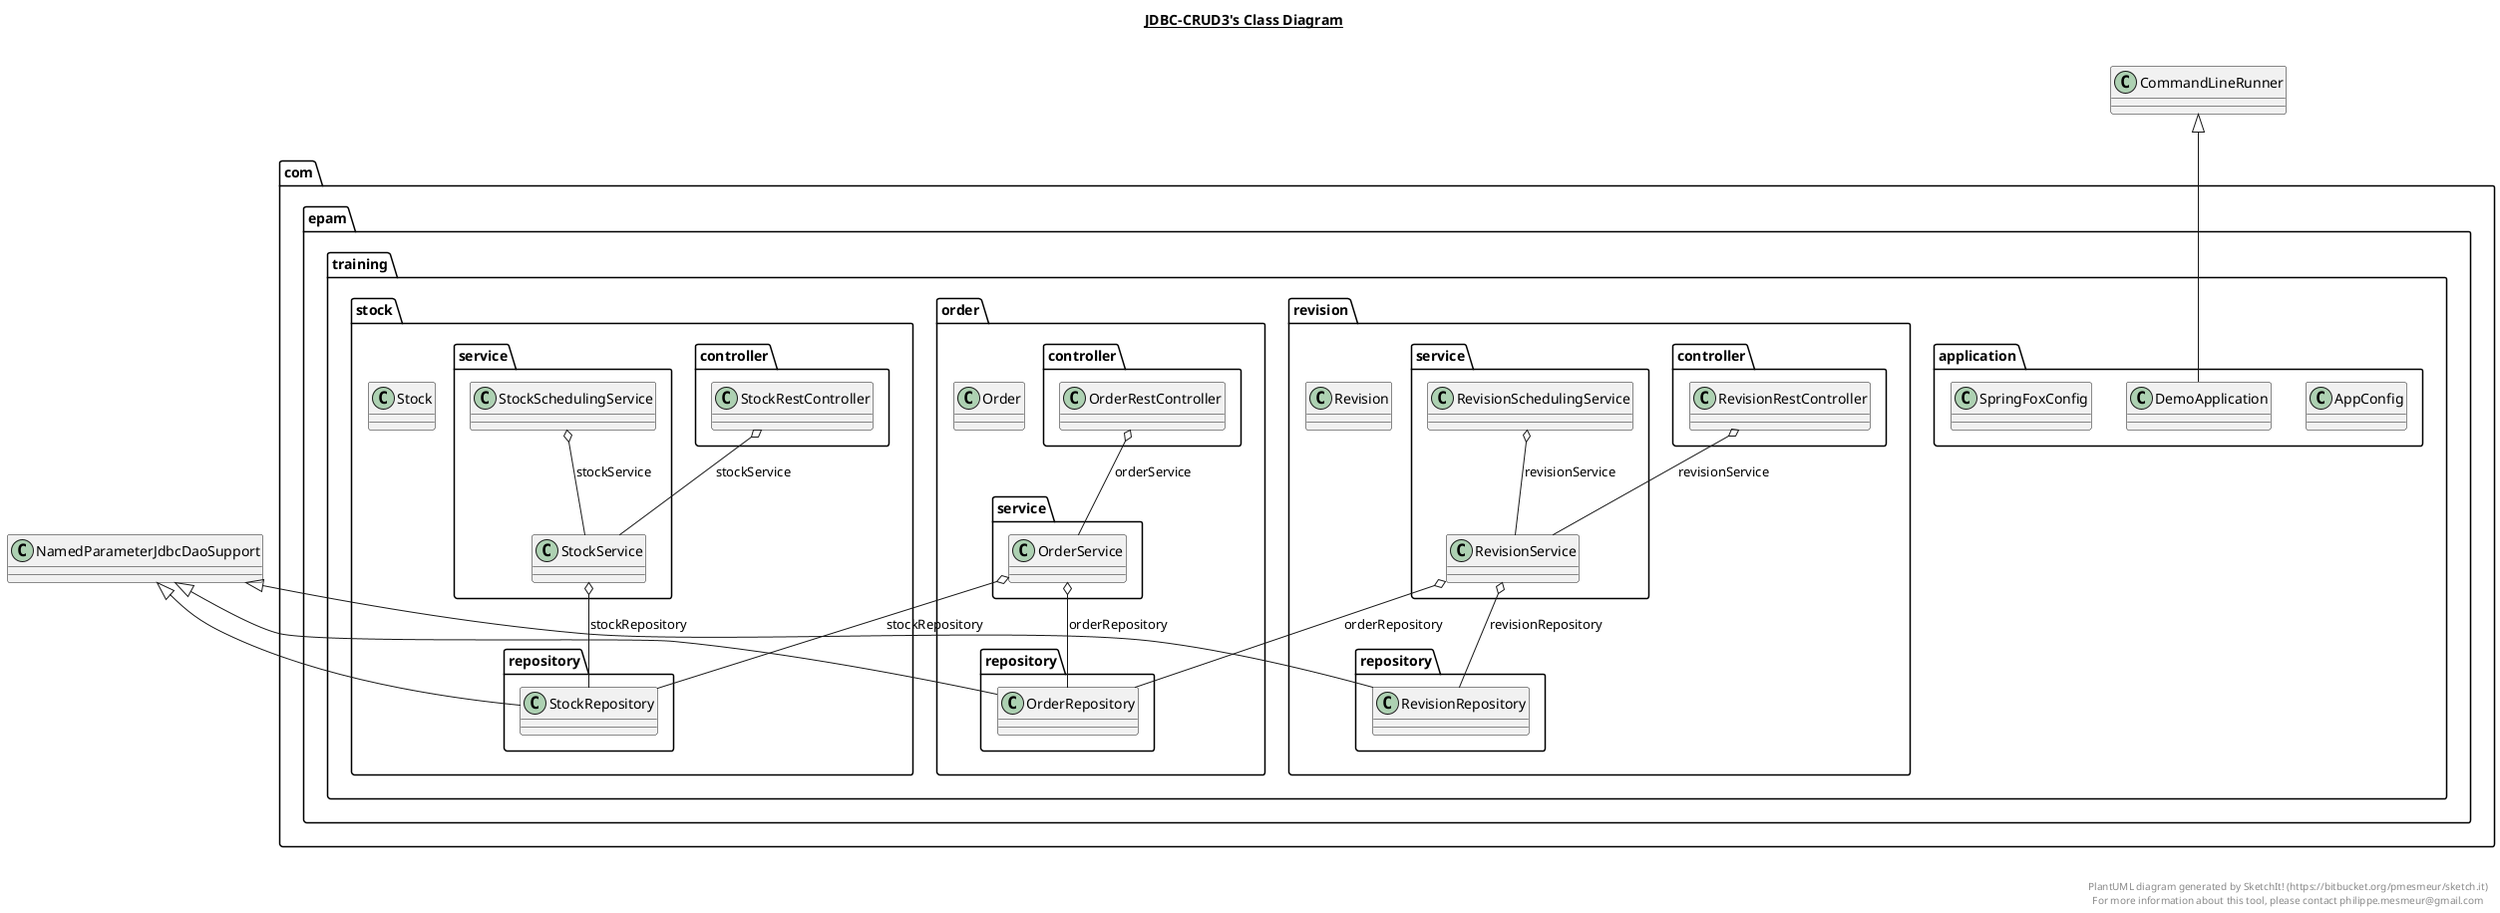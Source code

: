 @startuml

title __JDBC-CRUD3's Class Diagram__\n

  package com.epam.training.application {
    class AppConfig {
    }
  }
  

  package com.epam.training.application {
    class DemoApplication {
    }
  }
  

  package com.epam.training.order {
    class Order {
    }
  }
  

  package com.epam.training.order {
    package com.epam.training.order.repository {
      class OrderRepository {
      }
    }
  }
  

  package com.epam.training.order {
    package com.epam.training.order.controller {
      class OrderRestController {
      }
    }
  }
  

  package com.epam.training.order {
    package com.epam.training.order.service {
      class OrderService {
      }
    }
  }
  

  package com.epam.training.revision {
    class Revision {
    }
  }
  

  package com.epam.training.revision {
    package com.epam.training.revision.repository {
      class RevisionRepository {
      }
    }
  }
  

  package com.epam.training.revision {
    package com.epam.training.revision.controller {
      class RevisionRestController {
      }
    }
  }
  

  package com.epam.training.revision {
    package com.epam.training.revision.service {
      class RevisionSchedulingService {
      }
    }
  }
  

  package com.epam.training.revision {
    package com.epam.training.revision.service {
      class RevisionService {
      }
    }
  }
  

  package com.epam.training.application {
    class SpringFoxConfig {
    }
  }
  

  package com.epam.training.stock {
    class Stock {
    }
  }
  

  package com.epam.training.stock {
    package com.epam.training.stock.repository {
      class StockRepository {
      }
    }
  }
  

  package com.epam.training.stock {
    package com.epam.training.stock.controller {
      class StockRestController {
      }
    }
  }
  

  package com.epam.training.stock {
    package com.epam.training.stock.service {
      class StockSchedulingService {
      }
    }
  }
  

  package com.epam.training.stock {
    package com.epam.training.stock.service {
      class StockService {
      }
    }
  }
  

  DemoApplication -up-|> CommandLineRunner
  OrderRepository -up-|> NamedParameterJdbcDaoSupport
  OrderRestController o-- OrderService : orderService
  OrderService o-- OrderRepository : orderRepository
  OrderService o-- StockRepository : stockRepository
  RevisionRepository -up-|> NamedParameterJdbcDaoSupport
  RevisionRestController o-- RevisionService : revisionService
  RevisionSchedulingService o-- RevisionService : revisionService
  RevisionService o-- RevisionRepository : revisionRepository
  RevisionService o-- OrderRepository : orderRepository
  StockRepository -up-|> NamedParameterJdbcDaoSupport
  StockRestController o-- StockService : stockService
  StockSchedulingService o-- StockService : stockService
  StockService o-- StockRepository : stockRepository


right footer


PlantUML diagram generated by SketchIt! (https://bitbucket.org/pmesmeur/sketch.it)
For more information about this tool, please contact philippe.mesmeur@gmail.com
endfooter

@enduml
